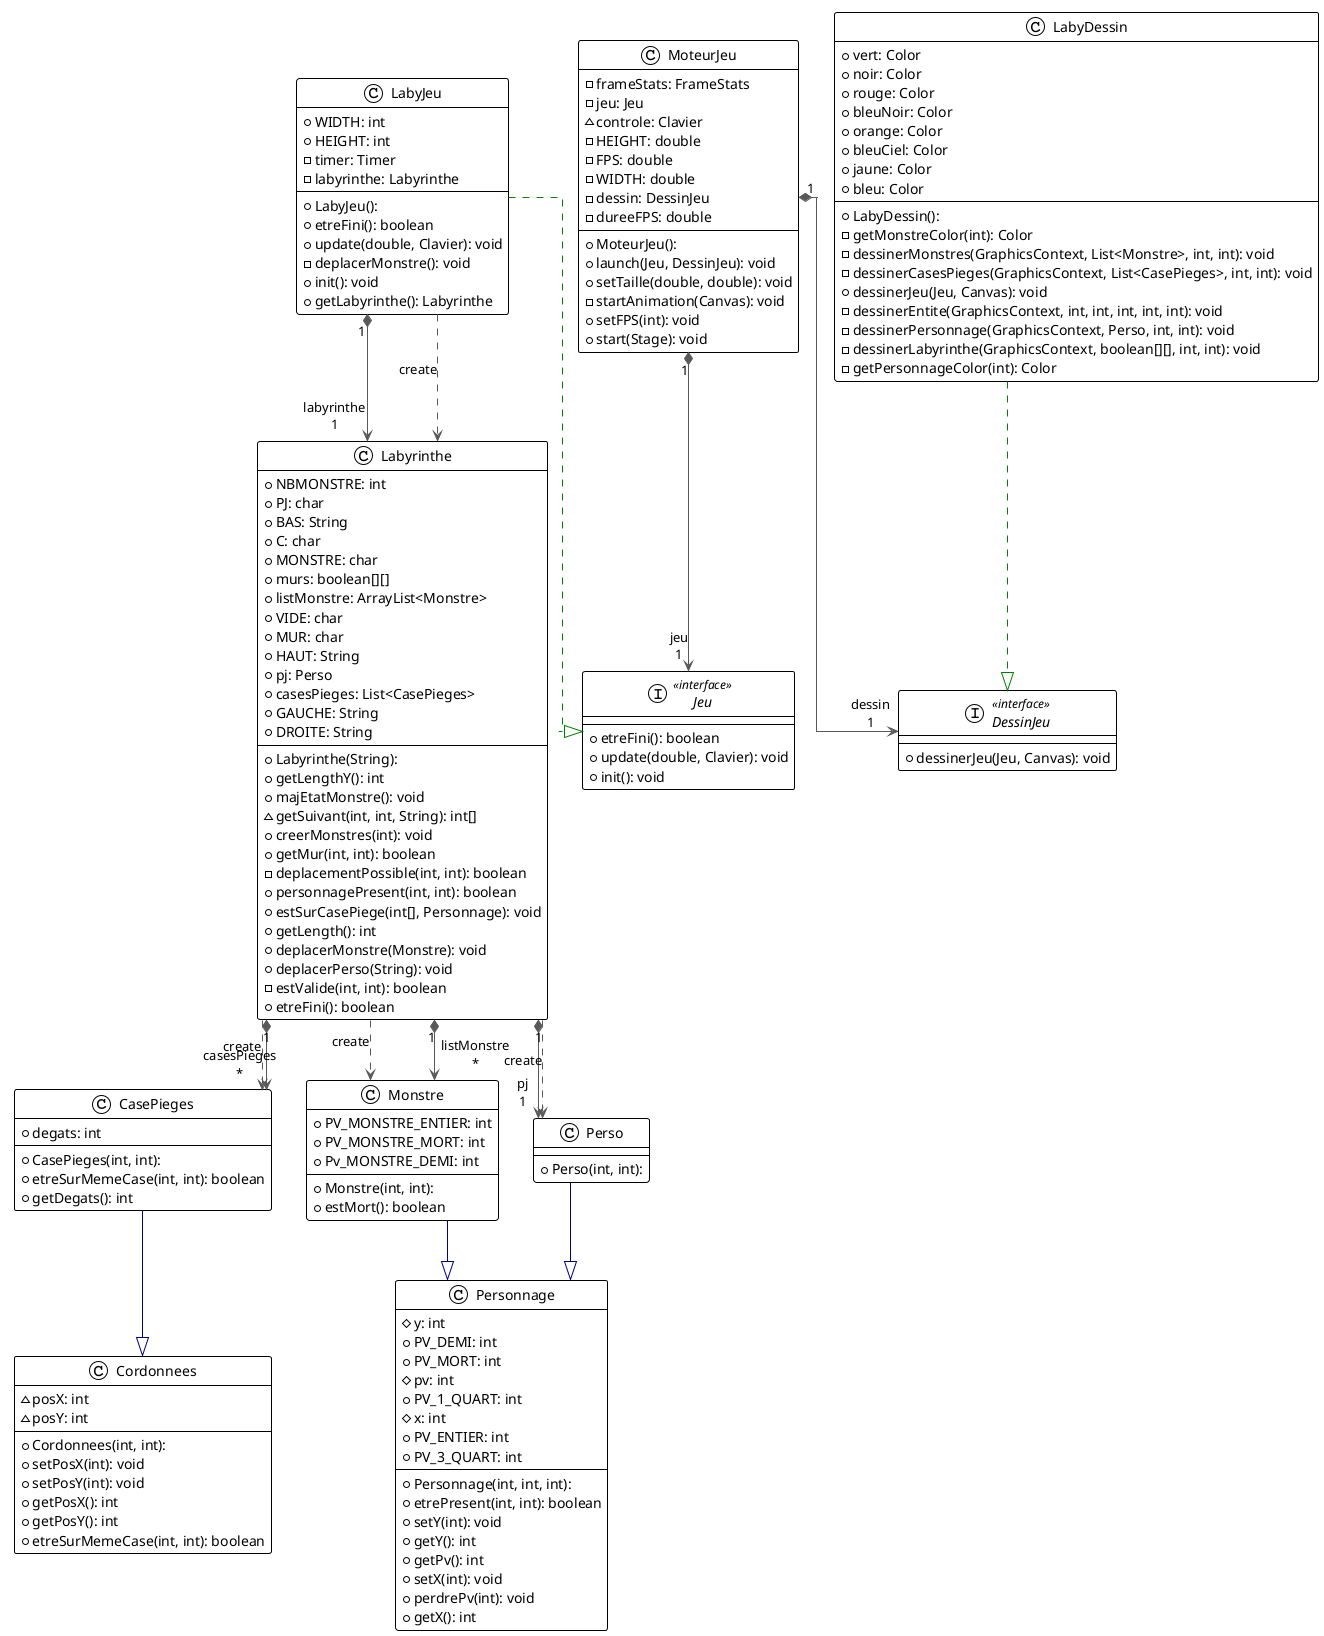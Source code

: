 @startuml

!theme plain
top to bottom direction
skinparam linetype ortho

class CasePieges {
  + CasePieges(int, int): 
  + degats: int
  + etreSurMemeCase(int, int): boolean
  + getDegats(): int
}
class Cordonnees {
  + Cordonnees(int, int): 
  ~ posX: int
  ~ posY: int
  + setPosX(int): void
  + setPosY(int): void
  + getPosX(): int
  + getPosY(): int
  + etreSurMemeCase(int, int): boolean
}
interface DessinJeu << interface >> {
  + dessinerJeu(Jeu, Canvas): void
}
interface Jeu << interface >> {
  + etreFini(): boolean
  + update(double, Clavier): void
  + init(): void
}
class LabyDessin {
  + LabyDessin(): 
  + vert: Color
  + noir: Color
  + rouge: Color
  + bleuNoir: Color
  + orange: Color
  + bleuCiel: Color
  + jaune: Color
  + bleu: Color
  - getMonstreColor(int): Color
  - dessinerMonstres(GraphicsContext, List<Monstre>, int, int): void
  - dessinerCasesPieges(GraphicsContext, List<CasePieges>, int, int): void
  + dessinerJeu(Jeu, Canvas): void
  - dessinerEntite(GraphicsContext, int, int, int, int, int): void
  - dessinerPersonnage(GraphicsContext, Perso, int, int): void
  - dessinerLabyrinthe(GraphicsContext, boolean[][], int, int): void
  - getPersonnageColor(int): Color
}
class LabyJeu {
  + LabyJeu(): 
  + WIDTH: int
  + HEIGHT: int
  - timer: Timer
  - labyrinthe: Labyrinthe
  + etreFini(): boolean
  + update(double, Clavier): void
  - deplacerMonstre(): void
  + init(): void
  + getLabyrinthe(): Labyrinthe
}
class Labyrinthe {
  + Labyrinthe(String): 
  + NBMONSTRE: int
  + PJ: char
  + BAS: String
  + C: char
  + MONSTRE: char
  + murs: boolean[][]
  + listMonstre: ArrayList<Monstre>
  + VIDE: char
  + MUR: char
  + HAUT: String
  + pj: Perso
  + casesPieges: List<CasePieges>
  + GAUCHE: String
  + DROITE: String
  + getLengthY(): int
  + majEtatMonstre(): void
  ~ getSuivant(int, int, String): int[]
  + creerMonstres(int): void
  + getMur(int, int): boolean
  - deplacementPossible(int, int): boolean
  + personnagePresent(int, int): boolean
  + estSurCasePiege(int[], Personnage): void
  + getLength(): int
  + deplacerMonstre(Monstre): void
  + deplacerPerso(String): void
  - estValide(int, int): boolean
  + etreFini(): boolean
}
class Monstre {
  + Monstre(int, int): 
  + PV_MONSTRE_ENTIER: int
  + PV_MONSTRE_MORT: int
  + Pv_MONSTRE_DEMI: int
  + estMort(): boolean
}
class MoteurJeu {
  + MoteurJeu(): 
  - frameStats: FrameStats
  - jeu: Jeu
  ~ controle: Clavier
  - HEIGHT: double
  - FPS: double
  - WIDTH: double
  - dessin: DessinJeu
  - dureeFPS: double
  + launch(Jeu, DessinJeu): void
  + setTaille(double, double): void
  - startAnimation(Canvas): void
  + setFPS(int): void
  + start(Stage): void
}
class Perso {
  + Perso(int, int): 
}
class Personnage {
  + Personnage(int, int, int): 
  # y: int
  + PV_DEMI: int
  + PV_MORT: int
  # pv: int
  + PV_1_QUART: int
  # x: int
  + PV_ENTIER: int
  + PV_3_QUART: int
  + etrePresent(int, int): boolean
  + setY(int): void
  + getY(): int
  + getPv(): int
  + setX(int): void
  + perdrePv(int): void
  + getX(): int
}

CasePieges  -[#000082,plain]-^  Cordonnees 
LabyDessin  -[#008200,dashed]-^  DessinJeu  
LabyJeu     -[#008200,dashed]-^  Jeu        
LabyJeu    "1" *-[#595959,plain]-> "labyrinthe\n1" Labyrinthe 
LabyJeu     -[#595959,dashed]->  Labyrinthe : "«create»"
Labyrinthe  -[#595959,dashed]->  CasePieges : "«create»"
Labyrinthe "1" *-[#595959,plain]-> "casesPieges\n*" CasePieges 
Labyrinthe  -[#595959,dashed]->  Monstre    : "«create»"
Labyrinthe "1" *-[#595959,plain]-> "listMonstre\n*" Monstre    
Labyrinthe "1" *-[#595959,plain]-> "pj\n1" Perso      
Labyrinthe  -[#595959,dashed]->  Perso      : "«create»"
Monstre     -[#000082,plain]-^  Personnage 
MoteurJeu  "1" *-[#595959,plain]-> "dessin\n1" DessinJeu  
MoteurJeu  "1" *-[#595959,plain]-> "jeu\n1" Jeu        
Perso       -[#000082,plain]-^  Personnage 
@enduml
